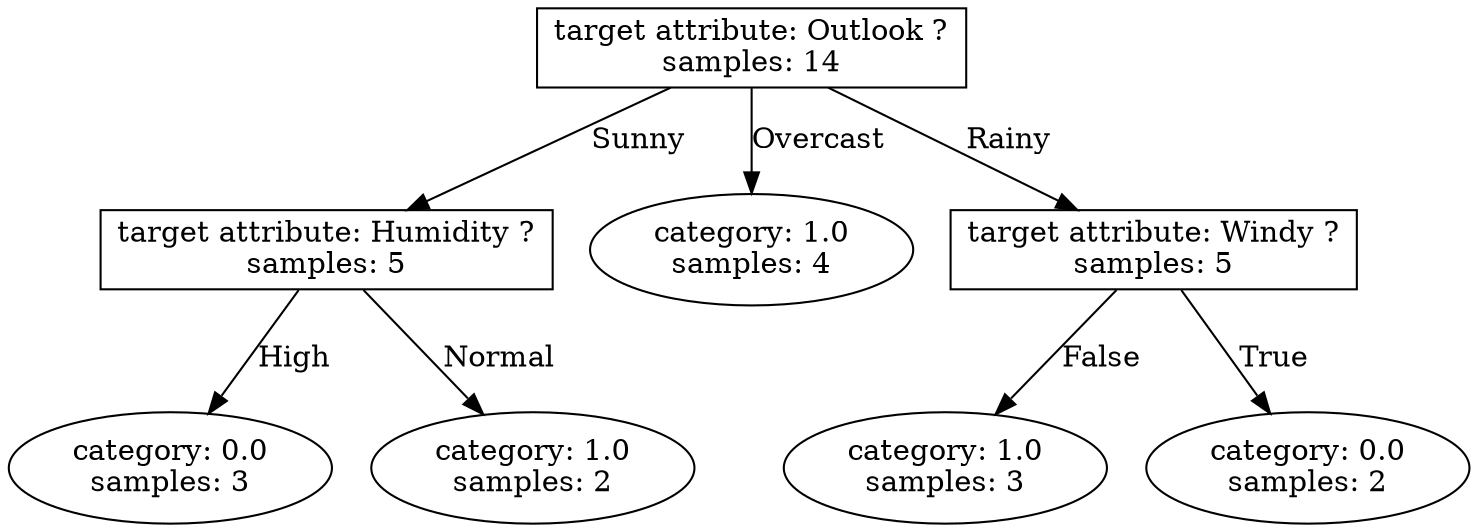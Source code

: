 digraph test_decision_tree_3 {
node_0 [shape = box,label= "target attribute: Outlook ?\nsamples: 14"];
node_1 [shape = box,label= "target attribute: Humidity ?\nsamples: 5"];
node_0 -> node_1 [label="Sunny"];
node_2 [shape = ellipse,label= "category: 1.0\nsamples: 4"];
node_0 -> node_2 [label="Overcast"];
node_3 [shape = box,label= "target attribute: Windy ?\nsamples: 5"];
node_0 -> node_3 [label="Rainy"];
node_4 [shape = ellipse,label= "category: 0.0\nsamples: 3"];
node_1 -> node_4 [label="High"];
node_5 [shape = ellipse,label= "category: 1.0\nsamples: 2"];
node_1 -> node_5 [label="Normal"];
node_6 [shape = ellipse,label= "category: 1.0\nsamples: 3"];
node_3 -> node_6 [label="False"];
node_7 [shape = ellipse,label= "category: 0.0\nsamples: 2"];
node_3 -> node_7 [label="True"];
}
